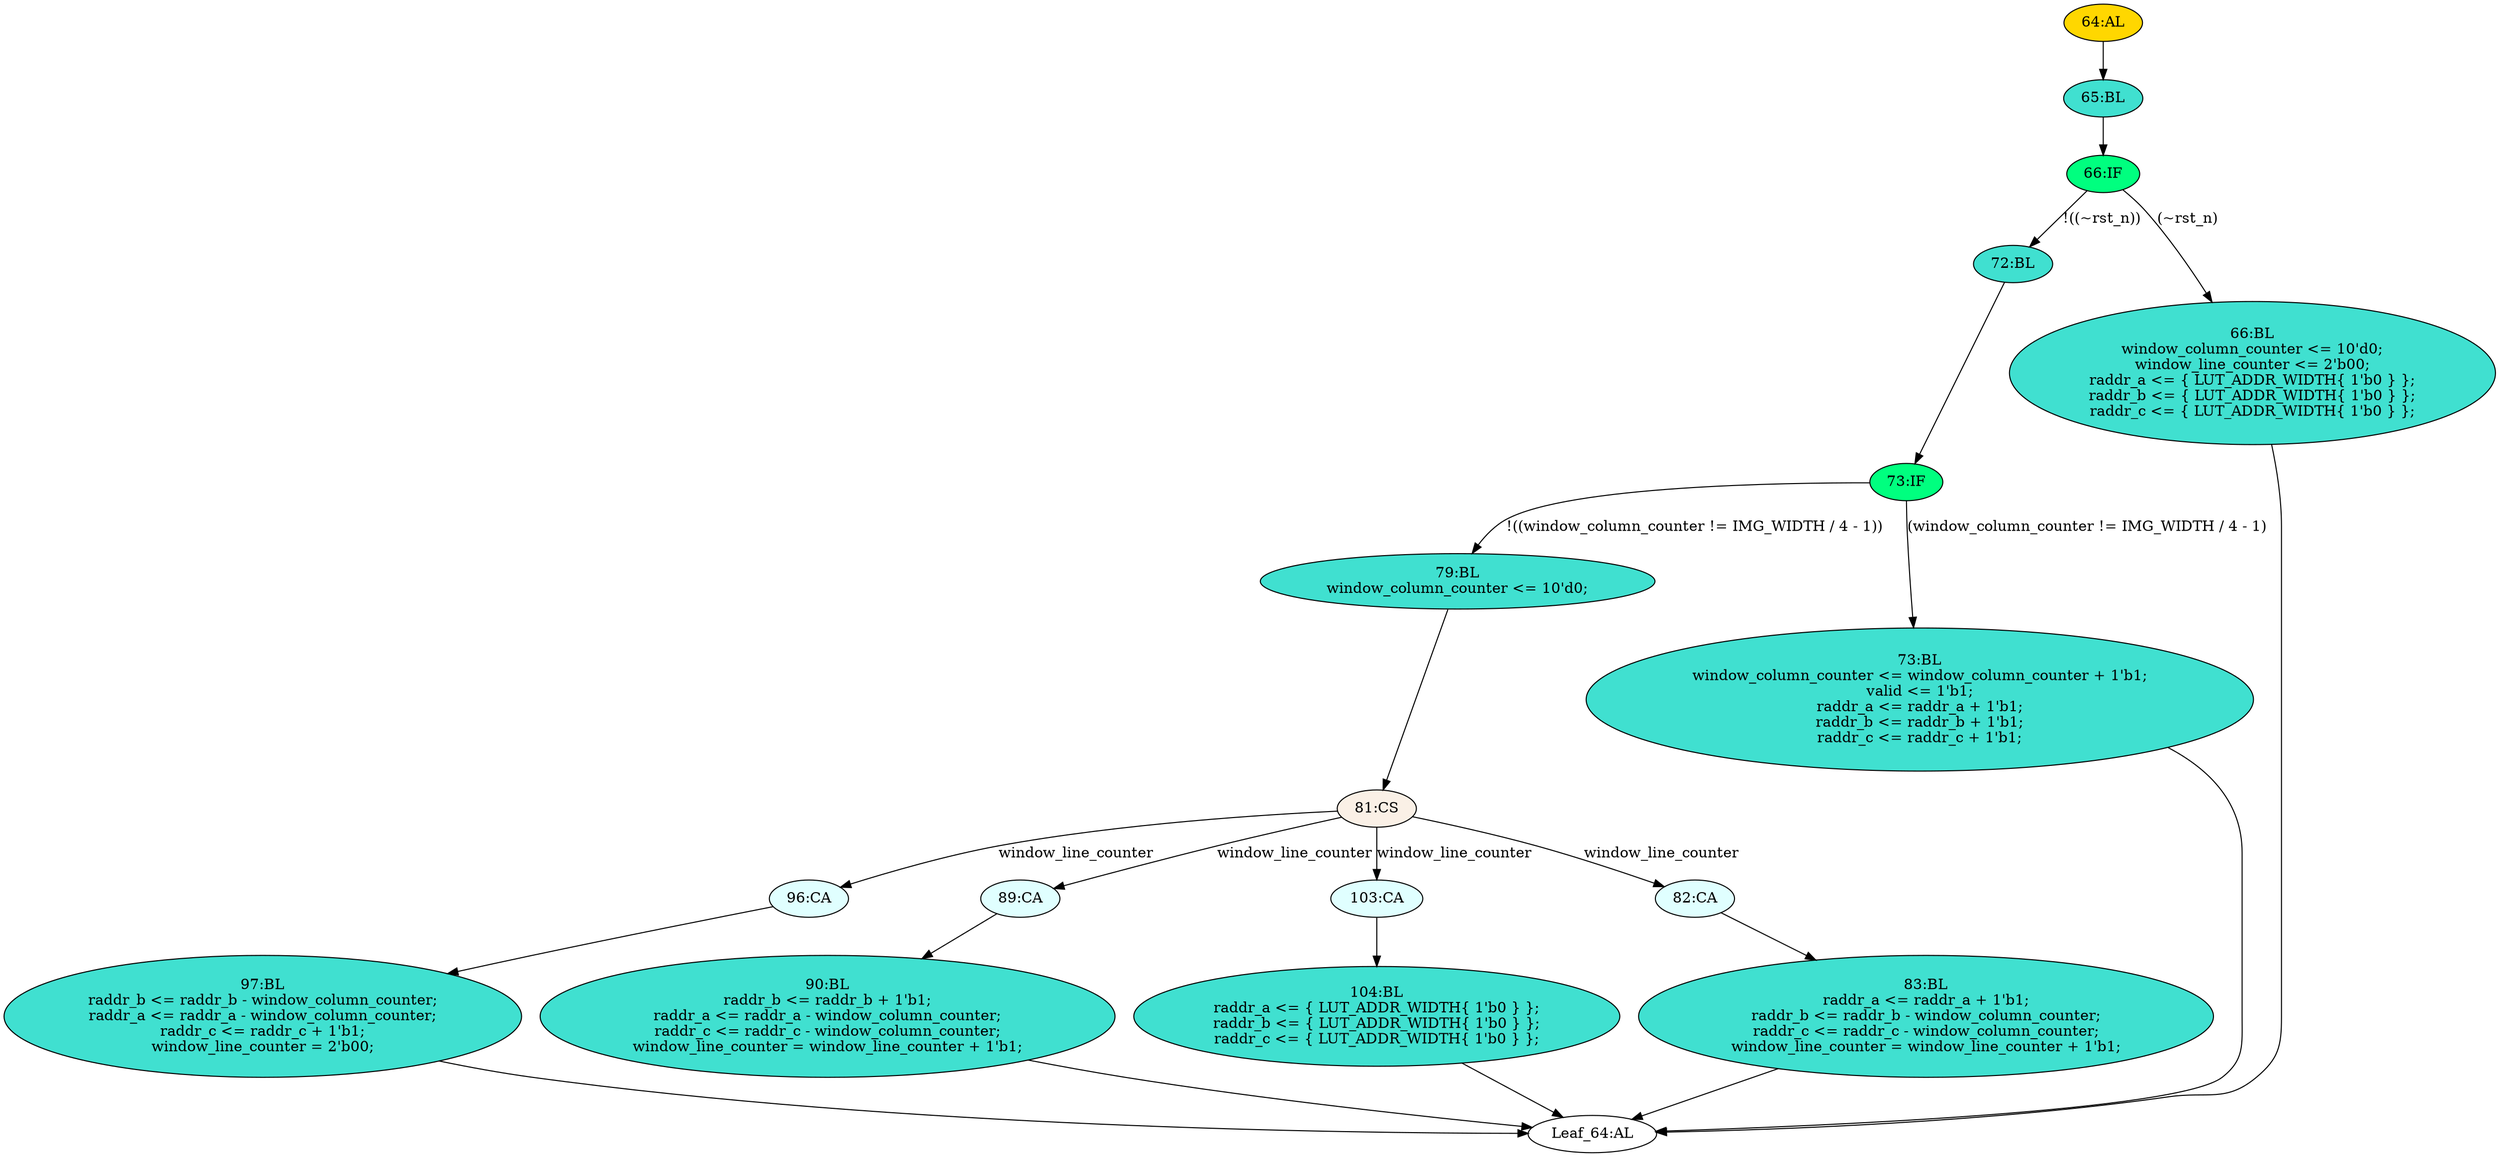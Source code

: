 strict digraph "" {
	node [label="\N"];
	"73:IF"	 [ast="<pyverilog.vparser.ast.IfStatement object at 0x7f8f18157950>",
		fillcolor=springgreen,
		label="73:IF",
		statements="[]",
		style=filled,
		typ=IfStatement];
	"79:BL"	 [ast="<pyverilog.vparser.ast.Block object at 0x7f8f18157a50>",
		fillcolor=turquoise,
		label="79:BL
window_column_counter <= 10'd0;",
		statements="[<pyverilog.vparser.ast.NonblockingSubstitution object at 0x7f8f18157a90>]",
		style=filled,
		typ=Block];
	"73:IF" -> "79:BL"	 [cond="['window_column_counter', 'IMG_WIDTH']",
		label="!((window_column_counter != IMG_WIDTH / 4 - 1))",
		lineno=73];
	"73:BL"	 [ast="<pyverilog.vparser.ast.Block object at 0x7f8f18177e50>",
		fillcolor=turquoise,
		label="73:BL
window_column_counter <= window_column_counter + 1'b1;
valid <= 1'b1;
raddr_a <= raddr_a + 1'b1;
raddr_b <= raddr_b + 1'b1;
\
raddr_c <= raddr_c + 1'b1;",
		statements="[<pyverilog.vparser.ast.NonblockingSubstitution object at 0x7f8f18177e90>, <pyverilog.vparser.ast.NonblockingSubstitution object \
at 0x7f8f18165110>, <pyverilog.vparser.ast.NonblockingSubstitution object at 0x7f8f18165250>, <pyverilog.vparser.ast.NonblockingSubstitution \
object at 0x7f8f18165410>, <pyverilog.vparser.ast.NonblockingSubstitution object at 0x7f8f181655d0>]",
		style=filled,
		typ=Block];
	"73:IF" -> "73:BL"	 [cond="['window_column_counter', 'IMG_WIDTH']",
		label="(window_column_counter != IMG_WIDTH / 4 - 1)",
		lineno=73];
	"90:BL"	 [ast="<pyverilog.vparser.ast.Block object at 0x7f8f18167710>",
		fillcolor=turquoise,
		label="90:BL
raddr_b <= raddr_b + 1'b1;
raddr_a <= raddr_a - window_column_counter;
raddr_c <= raddr_c - window_column_counter;
window_\
line_counter = window_line_counter + 1'b1;",
		statements="[<pyverilog.vparser.ast.NonblockingSubstitution object at 0x7f8f18167750>, <pyverilog.vparser.ast.NonblockingSubstitution object \
at 0x7f8f18167910>, <pyverilog.vparser.ast.NonblockingSubstitution object at 0x7f8f18167b10>, <pyverilog.vparser.ast.BlockingSubstitution \
object at 0x7f8f18167d10>]",
		style=filled,
		typ=Block];
	"Leaf_64:AL"	 [def_var="['window_line_counter', 'valid', 'raddr_a', 'raddr_c', 'raddr_b', 'window_column_counter']",
		label="Leaf_64:AL"];
	"90:BL" -> "Leaf_64:AL"	 [cond="[]",
		lineno=None];
	"104:BL"	 [ast="<pyverilog.vparser.ast.Block object at 0x7f8f18177750>",
		fillcolor=turquoise,
		label="104:BL
raddr_a <= { LUT_ADDR_WIDTH{ 1'b0 } };
raddr_b <= { LUT_ADDR_WIDTH{ 1'b0 } };
raddr_c <= { LUT_ADDR_WIDTH{ 1'b0 } };",
		statements="[<pyverilog.vparser.ast.NonblockingSubstitution object at 0x7f8f18177790>, <pyverilog.vparser.ast.NonblockingSubstitution object \
at 0x7f8f18177990>, <pyverilog.vparser.ast.NonblockingSubstitution object at 0x7f8f18177bd0>]",
		style=filled,
		typ=Block];
	"104:BL" -> "Leaf_64:AL"	 [cond="[]",
		lineno=None];
	"81:CS"	 [ast="<pyverilog.vparser.ast.CaseStatement object at 0x7f8f18157c50>",
		fillcolor=linen,
		label="81:CS",
		statements="[]",
		style=filled,
		typ=CaseStatement];
	"96:CA"	 [ast="<pyverilog.vparser.ast.Case object at 0x7f8f18167f50>",
		fillcolor=lightcyan,
		label="96:CA",
		statements="[]",
		style=filled,
		typ=Case];
	"81:CS" -> "96:CA"	 [cond="['window_line_counter']",
		label=window_line_counter,
		lineno=81];
	"89:CA"	 [ast="<pyverilog.vparser.ast.Case object at 0x7f8f18167690>",
		fillcolor=lightcyan,
		label="89:CA",
		statements="[]",
		style=filled,
		typ=Case];
	"81:CS" -> "89:CA"	 [cond="['window_line_counter']",
		label=window_line_counter,
		lineno=81];
	"103:CA"	 [ast="<pyverilog.vparser.ast.Case object at 0x7f8f18177710>",
		fillcolor=lightcyan,
		label="103:CA",
		statements="[]",
		style=filled,
		typ=Case];
	"81:CS" -> "103:CA"	 [cond="['window_line_counter']",
		label=window_line_counter,
		lineno=81];
	"82:CA"	 [ast="<pyverilog.vparser.ast.Case object at 0x7f8f18157d50>",
		fillcolor=lightcyan,
		label="82:CA",
		statements="[]",
		style=filled,
		typ=Case];
	"81:CS" -> "82:CA"	 [cond="['window_line_counter']",
		label=window_line_counter,
		lineno=81];
	"79:BL" -> "81:CS"	 [cond="[]",
		lineno=None];
	"97:BL"	 [ast="<pyverilog.vparser.ast.Block object at 0x7f8f18167fd0>",
		fillcolor=turquoise,
		label="97:BL
raddr_b <= raddr_b - window_column_counter;
raddr_a <= raddr_a - window_column_counter;
raddr_c <= raddr_c + 1'b1;
window_\
line_counter = 2'b00;",
		statements="[<pyverilog.vparser.ast.NonblockingSubstitution object at 0x7f8f18177050>, <pyverilog.vparser.ast.NonblockingSubstitution object \
at 0x7f8f18177250>, <pyverilog.vparser.ast.NonblockingSubstitution object at 0x7f8f18177450>, <pyverilog.vparser.ast.BlockingSubstitution \
object at 0x7f8f18177590>]",
		style=filled,
		typ=Block];
	"96:CA" -> "97:BL"	 [cond="[]",
		lineno=None];
	"89:CA" -> "90:BL"	 [cond="[]",
		lineno=None];
	"64:AL"	 [ast="<pyverilog.vparser.ast.Always object at 0x7f8f1814f550>",
		clk_sens=True,
		fillcolor=gold,
		label="64:AL",
		sens="['clk', 'rst_n']",
		statements="[]",
		style=filled,
		typ=Always,
		use_var="['rst_n', 'raddr_b', 'IMG_WIDTH', 'raddr_a', 'raddr_c', 'window_line_counter', 'window_column_counter']"];
	"65:BL"	 [ast="<pyverilog.vparser.ast.Block object at 0x7f8f1814f6d0>",
		fillcolor=turquoise,
		label="65:BL",
		statements="[]",
		style=filled,
		typ=Block];
	"64:AL" -> "65:BL"	 [cond="[]",
		lineno=None];
	"97:BL" -> "Leaf_64:AL"	 [cond="[]",
		lineno=None];
	"66:IF"	 [ast="<pyverilog.vparser.ast.IfStatement object at 0x7f8f181659d0>",
		fillcolor=springgreen,
		label="66:IF",
		statements="[]",
		style=filled,
		typ=IfStatement];
	"72:BL"	 [ast="<pyverilog.vparser.ast.Block object at 0x7f8f18165a10>",
		fillcolor=turquoise,
		label="72:BL",
		statements="[]",
		style=filled,
		typ=Block];
	"66:IF" -> "72:BL"	 [cond="['rst_n']",
		label="!((~rst_n))",
		lineno=66];
	"66:BL"	 [ast="<pyverilog.vparser.ast.Block object at 0x7f8f18165a50>",
		fillcolor=turquoise,
		label="66:BL
window_column_counter <= 10'd0;
window_line_counter <= 2'b00;
raddr_a <= { LUT_ADDR_WIDTH{ 1'b0 } };
raddr_b <= { LUT_ADDR_\
WIDTH{ 1'b0 } };
raddr_c <= { LUT_ADDR_WIDTH{ 1'b0 } };",
		statements="[<pyverilog.vparser.ast.NonblockingSubstitution object at 0x7f8f18165a90>, <pyverilog.vparser.ast.NonblockingSubstitution object \
at 0x7f8f18165c10>, <pyverilog.vparser.ast.NonblockingSubstitution object at 0x7f8f18165d90>, <pyverilog.vparser.ast.NonblockingSubstitution \
object at 0x7f8f18165fd0>, <pyverilog.vparser.ast.NonblockingSubstitution object at 0x7f8f1814f250>]",
		style=filled,
		typ=Block];
	"66:IF" -> "66:BL"	 [cond="['rst_n']",
		label="(~rst_n)",
		lineno=66];
	"65:BL" -> "66:IF"	 [cond="[]",
		lineno=None];
	"103:CA" -> "104:BL"	 [cond="[]",
		lineno=None];
	"83:BL"	 [ast="<pyverilog.vparser.ast.Block object at 0x7f8f18157dd0>",
		fillcolor=turquoise,
		label="83:BL
raddr_a <= raddr_a + 1'b1;
raddr_b <= raddr_b - window_column_counter;
raddr_c <= raddr_c - window_column_counter;
window_\
line_counter = window_line_counter + 1'b1;",
		statements="[<pyverilog.vparser.ast.NonblockingSubstitution object at 0x7f8f18157e10>, <pyverilog.vparser.ast.NonblockingSubstitution object \
at 0x7f8f18157fd0>, <pyverilog.vparser.ast.NonblockingSubstitution object at 0x7f8f18167210>, <pyverilog.vparser.ast.BlockingSubstitution \
object at 0x7f8f18167410>]",
		style=filled,
		typ=Block];
	"83:BL" -> "Leaf_64:AL"	 [cond="[]",
		lineno=None];
	"73:BL" -> "Leaf_64:AL"	 [cond="[]",
		lineno=None];
	"82:CA" -> "83:BL"	 [cond="[]",
		lineno=None];
	"72:BL" -> "73:IF"	 [cond="[]",
		lineno=None];
	"66:BL" -> "Leaf_64:AL"	 [cond="[]",
		lineno=None];
}

